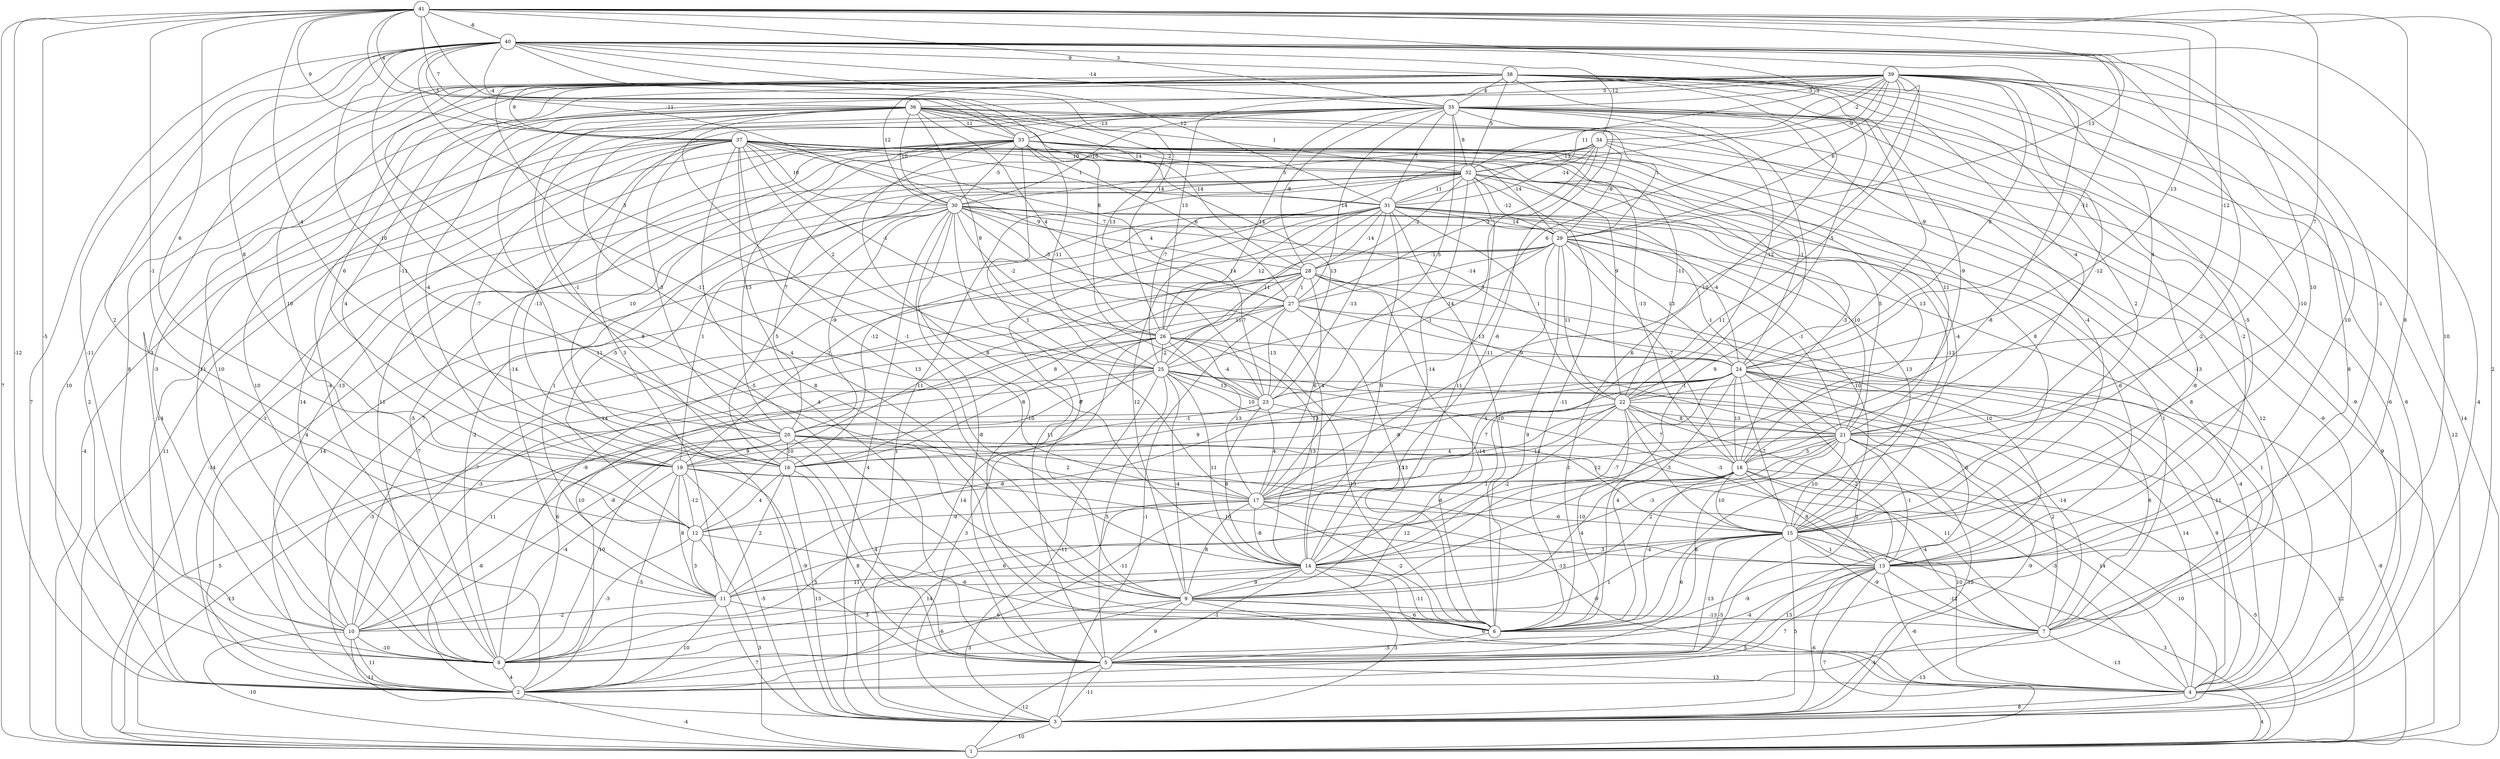graph { 
	 fontname="Helvetica,Arial,sans-serif" 
	 node [shape = circle]; 
	 41 -- 1 [label = "7"];
	 41 -- 2 [label = "-12"];
	 41 -- 3 [label = "2"];
	 41 -- 6 [label = "8"];
	 41 -- 8 [label = "-5"];
	 41 -- 12 [label = "-1"];
	 41 -- 19 [label = "6"];
	 41 -- 20 [label = "-4"];
	 41 -- 21 [label = "7"];
	 41 -- 22 [label = "-12"];
	 41 -- 23 [label = "8"];
	 41 -- 24 [label = "-13"];
	 41 -- 29 [label = "-13"];
	 41 -- 30 [label = "-11"];
	 41 -- 32 [label = "-9"];
	 41 -- 33 [label = "7"];
	 41 -- 35 [label = "3"];
	 41 -- 36 [label = "4"];
	 41 -- 37 [label = "9"];
	 41 -- 40 [label = "-8"];
	 40 -- 1 [label = "7"];
	 40 -- 5 [label = "11"];
	 40 -- 6 [label = "-2"];
	 40 -- 7 [label = "10"];
	 40 -- 8 [label = "-11"];
	 40 -- 9 [label = "-8"];
	 40 -- 11 [label = "2"];
	 40 -- 13 [label = "-1"];
	 40 -- 15 [label = "10"];
	 40 -- 19 [label = "8"];
	 40 -- 20 [label = "-10"];
	 40 -- 23 [label = "13"];
	 40 -- 24 [label = "-11"];
	 40 -- 25 [label = "3"];
	 40 -- 26 [label = "14"];
	 40 -- 31 [label = "12"];
	 40 -- 33 [label = "-4"];
	 40 -- 34 [label = "-12"];
	 40 -- 35 [label = "-14"];
	 40 -- 37 [label = "5"];
	 40 -- 38 [label = "9"];
	 39 -- 2 [label = "10"];
	 39 -- 3 [label = "-4"];
	 39 -- 5 [label = "8"];
	 39 -- 8 [label = "10"];
	 39 -- 12 [label = "4"];
	 39 -- 13 [label = "10"];
	 39 -- 14 [label = "11"];
	 39 -- 15 [label = "-10"];
	 39 -- 16 [label = "-11"];
	 39 -- 17 [label = "10"];
	 39 -- 18 [label = "-12"];
	 39 -- 19 [label = "6"];
	 39 -- 21 [label = "4"];
	 39 -- 23 [label = "6"];
	 39 -- 24 [label = "8"];
	 39 -- 26 [label = "13"];
	 39 -- 29 [label = "6"];
	 39 -- 31 [label = "11"];
	 39 -- 32 [label = "-9"];
	 39 -- 34 [label = "-2"];
	 39 -- 35 [label = "-3"];
	 39 -- 36 [label = "3"];
	 38 -- 1 [label = "14"];
	 38 -- 2 [label = "10"];
	 38 -- 3 [label = "6"];
	 38 -- 6 [label = "6"];
	 38 -- 8 [label = "8"];
	 38 -- 9 [label = "8"];
	 38 -- 10 [label = "-3"];
	 38 -- 12 [label = "10"];
	 38 -- 13 [label = "-5"];
	 38 -- 15 [label = "2"];
	 38 -- 17 [label = "-11"];
	 38 -- 18 [label = "-9"];
	 38 -- 21 [label = "-4"];
	 38 -- 22 [label = "5"];
	 38 -- 24 [label = "-9"];
	 38 -- 30 [label = "12"];
	 38 -- 32 [label = "5"];
	 38 -- 35 [label = "4"];
	 38 -- 37 [label = "9"];
	 37 -- 1 [label = "-4"];
	 37 -- 2 [label = "14"];
	 37 -- 4 [label = "12"];
	 37 -- 5 [label = "4"];
	 37 -- 6 [label = "8"];
	 37 -- 8 [label = "14"];
	 37 -- 9 [label = "13"];
	 37 -- 15 [label = "-4"];
	 37 -- 16 [label = "-13"];
	 37 -- 18 [label = "-13"];
	 37 -- 19 [label = "-7"];
	 37 -- 20 [label = "-3"];
	 37 -- 22 [label = "9"];
	 37 -- 23 [label = "14"];
	 37 -- 25 [label = "2"];
	 37 -- 26 [label = "-1"];
	 37 -- 27 [label = "9"];
	 37 -- 30 [label = "10"];
	 37 -- 31 [label = "1"];
	 37 -- 32 [label = "10"];
	 36 -- 2 [label = "2"];
	 36 -- 3 [label = "14"];
	 36 -- 4 [label = "-9"];
	 36 -- 5 [label = "-5"];
	 36 -- 7 [label = "-13"];
	 36 -- 9 [label = "4"];
	 36 -- 10 [label = "-3"];
	 36 -- 14 [label = "-1"];
	 36 -- 19 [label = "-4"];
	 36 -- 25 [label = "8"];
	 36 -- 26 [label = "4"];
	 36 -- 28 [label = "-14"];
	 36 -- 29 [label = "1"];
	 36 -- 30 [label = "-10"];
	 36 -- 31 [label = "14"];
	 36 -- 32 [label = "1"];
	 36 -- 33 [label = "11"];
	 35 -- 1 [label = "12"];
	 35 -- 4 [label = "-6"];
	 35 -- 5 [label = "-8"];
	 35 -- 6 [label = "9"];
	 35 -- 8 [label = "-4"];
	 35 -- 10 [label = "11"];
	 35 -- 11 [label = "3"];
	 35 -- 13 [label = "-2"];
	 35 -- 14 [label = "-6"];
	 35 -- 15 [label = "-4"];
	 35 -- 16 [label = "-1"];
	 35 -- 22 [label = "-12"];
	 35 -- 23 [label = "5"];
	 35 -- 26 [label = "14"];
	 35 -- 27 [label = "14"];
	 35 -- 28 [label = "-8"];
	 35 -- 30 [label = "-10"];
	 35 -- 31 [label = "7"];
	 35 -- 32 [label = "8"];
	 35 -- 33 [label = "-13"];
	 34 -- 1 [label = "9"];
	 34 -- 17 [label = "-1"];
	 34 -- 20 [label = "7"];
	 34 -- 21 [label = "11"];
	 34 -- 25 [label = "-7"];
	 34 -- 27 [label = "3"];
	 34 -- 29 [label = "-8"];
	 34 -- 30 [label = "5"];
	 34 -- 31 [label = "-14"];
	 34 -- 32 [label = "-13"];
	 33 -- 1 [label = "11"];
	 33 -- 2 [label = "-1"];
	 33 -- 4 [label = "-9"];
	 33 -- 8 [label = "11"];
	 33 -- 10 [label = "-13"];
	 33 -- 11 [label = "-14"];
	 33 -- 14 [label = "8"];
	 33 -- 15 [label = "8"];
	 33 -- 16 [label = "10"];
	 33 -- 17 [label = "1"];
	 33 -- 18 [label = "13"];
	 33 -- 20 [label = "-13"];
	 33 -- 22 [label = "-11"];
	 33 -- 23 [label = "13"];
	 33 -- 24 [label = "-1"];
	 33 -- 25 [label = "-11"];
	 33 -- 27 [label = "6"];
	 33 -- 29 [label = "-14"];
	 33 -- 30 [label = "-5"];
	 33 -- 32 [label = "2"];
	 32 -- 1 [label = "-14"];
	 32 -- 2 [label = "4"];
	 32 -- 3 [label = "1"];
	 32 -- 6 [label = "-11"];
	 32 -- 7 [label = "8"];
	 32 -- 8 [label = "-5"];
	 32 -- 9 [label = "11"];
	 32 -- 11 [label = "1"];
	 32 -- 12 [label = "-5"];
	 32 -- 14 [label = "-14"];
	 32 -- 15 [label = "-13"];
	 32 -- 18 [label = "-3"];
	 32 -- 21 [label = "5"];
	 32 -- 28 [label = "-2"];
	 32 -- 29 [label = "-12"];
	 32 -- 31 [label = "11"];
	 31 -- 2 [label = "14"];
	 31 -- 5 [label = "11"];
	 31 -- 6 [label = "10"];
	 31 -- 7 [label = "1"];
	 31 -- 9 [label = "12"];
	 31 -- 10 [label = "7"];
	 31 -- 13 [label = "-6"];
	 31 -- 14 [label = "9"];
	 31 -- 16 [label = "-12"];
	 31 -- 21 [label = "-10"];
	 31 -- 22 [label = "1"];
	 31 -- 23 [label = "-13"];
	 31 -- 24 [label = "-4"];
	 31 -- 25 [label = "11"];
	 31 -- 26 [label = "12"];
	 31 -- 28 [label = "-14"];
	 31 -- 29 [label = "14"];
	 30 -- 3 [label = "4"];
	 30 -- 5 [label = "-8"];
	 30 -- 6 [label = "-10"];
	 30 -- 8 [label = "-2"];
	 30 -- 9 [label = "7"];
	 30 -- 14 [label = "-4"];
	 30 -- 15 [label = "13"];
	 30 -- 16 [label = "5"];
	 30 -- 19 [label = "1"];
	 30 -- 20 [label = "-9"];
	 30 -- 21 [label = "-1"];
	 30 -- 24 [label = "3"];
	 30 -- 26 [label = "-2"];
	 30 -- 27 [label = "-5"];
	 30 -- 28 [label = "4"];
	 30 -- 29 [label = "7"];
	 29 -- 4 [label = "1"];
	 29 -- 6 [label = "9"];
	 29 -- 9 [label = "-4"];
	 29 -- 12 [label = "11"];
	 29 -- 15 [label = "10"];
	 29 -- 18 [label = "7"];
	 29 -- 19 [label = "-1"];
	 29 -- 21 [label = "-1"];
	 29 -- 22 [label = "11"];
	 29 -- 24 [label = "13"];
	 29 -- 25 [label = "-14"];
	 29 -- 27 [label = "-14"];
	 29 -- 28 [label = "-1"];
	 28 -- 3 [label = "14"];
	 28 -- 4 [label = "-4"];
	 28 -- 6 [label = "-14"];
	 28 -- 8 [label = "-9"];
	 28 -- 10 [label = "-7"];
	 28 -- 13 [label = "10"];
	 28 -- 16 [label = "8"];
	 28 -- 17 [label = "6"];
	 28 -- 21 [label = "-9"];
	 28 -- 25 [label = "-7"];
	 28 -- 27 [label = "1"];
	 27 -- 2 [label = "10"];
	 27 -- 3 [label = "-1"];
	 27 -- 4 [label = "11"];
	 27 -- 6 [label = "13"];
	 27 -- 10 [label = "-7"];
	 27 -- 23 [label = "-13"];
	 27 -- 24 [label = "13"];
	 27 -- 26 [label = "11"];
	 26 -- 2 [label = "-3"];
	 26 -- 3 [label = "3"];
	 26 -- 6 [label = "13"];
	 26 -- 10 [label = "-3"];
	 26 -- 14 [label = "13"];
	 26 -- 16 [label = "-8"];
	 26 -- 17 [label = "13"];
	 26 -- 23 [label = "-4"];
	 26 -- 24 [label = "-11"];
	 26 -- 25 [label = "-2"];
	 25 -- 1 [label = "5"];
	 25 -- 3 [label = "-11"];
	 25 -- 4 [label = "14"];
	 25 -- 5 [label = "5"];
	 25 -- 7 [label = "-14"];
	 25 -- 8 [label = "6"];
	 25 -- 9 [label = "-4"];
	 25 -- 13 [label = "-3"];
	 25 -- 14 [label = "11"];
	 25 -- 20 [label = "8"];
	 25 -- 21 [label = "10"];
	 25 -- 23 [label = "13"];
	 24 -- 1 [label = "-8"];
	 24 -- 4 [label = "9"];
	 24 -- 5 [label = "2"];
	 24 -- 6 [label = "4"];
	 24 -- 7 [label = "6"];
	 24 -- 10 [label = "-8"];
	 24 -- 11 [label = "-8"];
	 24 -- 13 [label = "6"];
	 24 -- 14 [label = "-7"];
	 24 -- 15 [label = "-7"];
	 24 -- 17 [label = "7"];
	 24 -- 18 [label = "13"];
	 24 -- 19 [label = "-13"];
	 24 -- 22 [label = "-1"];
	 23 -- 10 [label = "11"];
	 23 -- 14 [label = "6"];
	 23 -- 15 [label = "12"];
	 23 -- 17 [label = "4"];
	 23 -- 20 [label = "-1"];
	 22 -- 3 [label = "-9"];
	 22 -- 6 [label = "-10"];
	 22 -- 7 [label = "2"];
	 22 -- 12 [label = "-13"];
	 22 -- 13 [label = "-2"];
	 22 -- 14 [label = "-2"];
	 22 -- 15 [label = "-3"];
	 22 -- 16 [label = "-8"];
	 22 -- 17 [label = "-14"];
	 22 -- 18 [label = "7"];
	 22 -- 19 [label = "9"];
	 22 -- 21 [label = "8"];
	 21 -- 1 [label = "12"];
	 21 -- 2 [label = "-11"];
	 21 -- 3 [label = "-12"];
	 21 -- 4 [label = "14"];
	 21 -- 5 [label = "8"];
	 21 -- 9 [label = "2"];
	 21 -- 13 [label = "-1"];
	 21 -- 14 [label = "-3"];
	 21 -- 15 [label = "10"];
	 21 -- 16 [label = "4"];
	 21 -- 17 [label = "-1"];
	 21 -- 18 [label = "5"];
	 20 -- 1 [label = "-13"];
	 20 -- 2 [label = "-8"];
	 20 -- 4 [label = "-3"];
	 20 -- 5 [label = "4"];
	 20 -- 7 [label = "11"];
	 20 -- 8 [label = "10"];
	 20 -- 13 [label = "-6"];
	 20 -- 16 [label = "10"];
	 20 -- 17 [label = "2"];
	 20 -- 19 [label = "9"];
	 19 -- 2 [label = "-5"];
	 19 -- 3 [label = "-5"];
	 19 -- 4 [label = "10"];
	 19 -- 5 [label = "-9"];
	 19 -- 10 [label = "-4"];
	 19 -- 11 [label = "8"];
	 19 -- 12 [label = "-12"];
	 19 -- 13 [label = "10"];
	 18 -- 1 [label = "-5"];
	 18 -- 3 [label = "10"];
	 18 -- 6 [label = "-4"];
	 18 -- 7 [label = "-4"];
	 18 -- 8 [label = "6"];
	 18 -- 9 [label = "-4"];
	 18 -- 11 [label = "12"];
	 18 -- 13 [label = "8"];
	 18 -- 15 [label = "10"];
	 18 -- 17 [label = "1"];
	 17 -- 2 [label = "14"];
	 17 -- 4 [label = "-9"];
	 17 -- 6 [label = "-2"];
	 17 -- 8 [label = "5"];
	 17 -- 9 [label = "8"];
	 17 -- 12 [label = "-9"];
	 17 -- 14 [label = "-8"];
	 17 -- 15 [label = "-6"];
	 16 -- 3 [label = "13"];
	 16 -- 5 [label = "8"];
	 16 -- 11 [label = "2"];
	 16 -- 12 [label = "4"];
	 15 -- 1 [label = "3"];
	 15 -- 2 [label = "-5"];
	 15 -- 3 [label = "5"];
	 15 -- 5 [label = "-13"];
	 15 -- 6 [label = "6"];
	 15 -- 7 [label = "-9"];
	 15 -- 10 [label = "1"];
	 15 -- 11 [label = "-13"];
	 15 -- 13 [label = "1"];
	 15 -- 14 [label = "3"];
	 14 -- 3 [label = "3"];
	 14 -- 4 [label = "6"];
	 14 -- 5 [label = "-1"];
	 14 -- 6 [label = "-11"];
	 14 -- 8 [label = "3"];
	 14 -- 9 [label = "9"];
	 14 -- 11 [label = "11"];
	 13 -- 1 [label = "7"];
	 13 -- 2 [label = "7"];
	 13 -- 3 [label = "-6"];
	 13 -- 4 [label = "-6"];
	 13 -- 5 [label = "13"];
	 13 -- 6 [label = "-9"];
	 13 -- 7 [label = "-12"];
	 13 -- 8 [label = "-4"];
	 12 -- 1 [label = "3"];
	 12 -- 6 [label = "-6"];
	 12 -- 8 [label = "-3"];
	 12 -- 11 [label = "3"];
	 11 -- 2 [label = "10"];
	 11 -- 3 [label = "7"];
	 11 -- 6 [label = "6"];
	 11 -- 10 [label = "-2"];
	 10 -- 1 [label = "-10"];
	 10 -- 2 [label = "11"];
	 10 -- 3 [label = "-11"];
	 10 -- 8 [label = "-10"];
	 9 -- 2 [label = "3"];
	 9 -- 4 [label = "5"];
	 9 -- 5 [label = "9"];
	 9 -- 6 [label = "6"];
	 9 -- 7 [label = "-13"];
	 9 -- 8 [label = "-6"];
	 8 -- 2 [label = "4"];
	 7 -- 2 [label = "-4"];
	 7 -- 3 [label = "-13"];
	 7 -- 4 [label = "-13"];
	 6 -- 5 [label = "-5"];
	 5 -- 1 [label = "-12"];
	 5 -- 3 [label = "-11"];
	 5 -- 4 [label = "13"];
	 4 -- 1 [label = "4"];
	 4 -- 3 [label = "8"];
	 3 -- 1 [label = "10"];
	 2 -- 1 [label = "-4"];
	 1;
	 2;
	 3;
	 4;
	 5;
	 6;
	 7;
	 8;
	 9;
	 10;
	 11;
	 12;
	 13;
	 14;
	 15;
	 16;
	 17;
	 18;
	 19;
	 20;
	 21;
	 22;
	 23;
	 24;
	 25;
	 26;
	 27;
	 28;
	 29;
	 30;
	 31;
	 32;
	 33;
	 34;
	 35;
	 36;
	 37;
	 38;
	 39;
	 40;
	 41;
}
